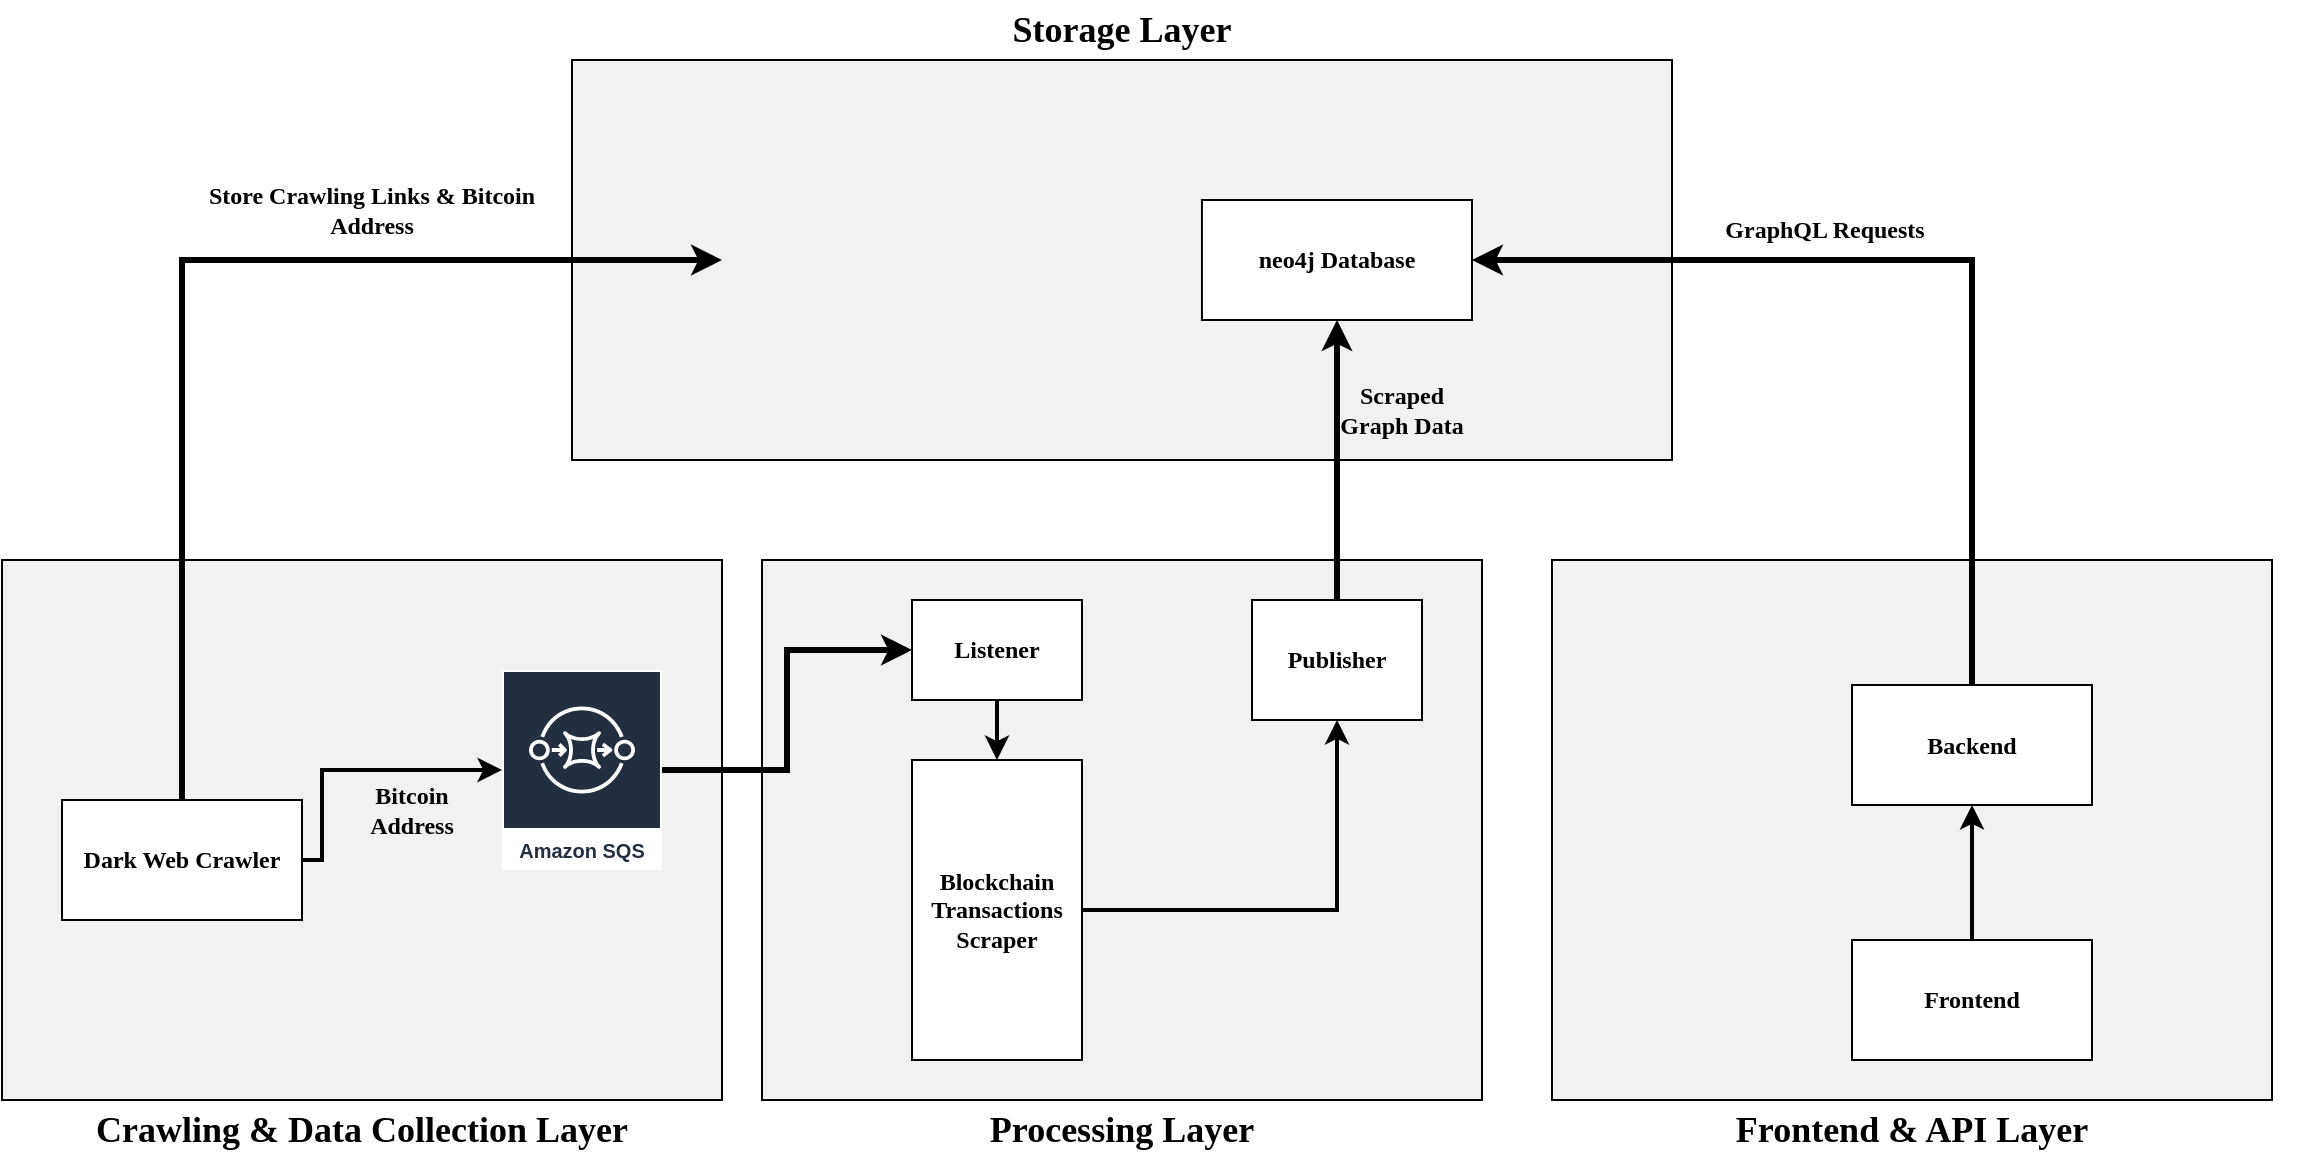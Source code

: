 <mxfile version="26.1.3">
  <diagram name="Page-1" id="LrW8u9sNGymUHOdIpnk3">
    <mxGraphModel dx="1222" dy="655" grid="1" gridSize="10" guides="1" tooltips="1" connect="1" arrows="1" fold="1" page="1" pageScale="1" pageWidth="850" pageHeight="1100" math="0" shadow="0">
      <root>
        <mxCell id="0" />
        <mxCell id="1" parent="0" />
        <mxCell id="1w_DmRib6M-p2RC0_jB8-42" value="" style="rounded=0;whiteSpace=wrap;html=1;fillColor=#F1F1F1;gradientColor=none;" parent="1" vertex="1">
          <mxGeometry x="55" y="300" width="360" height="270" as="geometry" />
        </mxCell>
        <mxCell id="1w_DmRib6M-p2RC0_jB8-7" value="" style="rounded=0;whiteSpace=wrap;html=1;fillColor=#F1F1F1;" parent="1" vertex="1">
          <mxGeometry x="435" y="300" width="360" height="270" as="geometry" />
        </mxCell>
        <mxCell id="1w_DmRib6M-p2RC0_jB8-6" style="edgeStyle=orthogonalEdgeStyle;rounded=0;orthogonalLoop=1;jettySize=auto;html=1;strokeWidth=2;" parent="1" source="1w_DmRib6M-p2RC0_jB8-1" target="1w_DmRib6M-p2RC0_jB8-5" edge="1">
          <mxGeometry relative="1" as="geometry">
            <Array as="points">
              <mxPoint x="215" y="450" />
              <mxPoint x="215" y="405" />
            </Array>
          </mxGeometry>
        </mxCell>
        <mxCell id="1w_DmRib6M-p2RC0_jB8-1" value="&lt;font data-font-src=&quot;https://fonts.googleapis.com/css?family=Montserrat&quot; face=&quot;Montserrat&quot;&gt;&lt;b&gt;Dark Web Crawler&lt;/b&gt;&lt;/font&gt;" style="rounded=0;whiteSpace=wrap;html=1;" parent="1" vertex="1">
          <mxGeometry x="85" y="420" width="120" height="60" as="geometry" />
        </mxCell>
        <mxCell id="1w_DmRib6M-p2RC0_jB8-52" style="edgeStyle=orthogonalEdgeStyle;rounded=0;orthogonalLoop=1;jettySize=auto;html=1;entryX=0;entryY=0.5;entryDx=0;entryDy=0;strokeWidth=3;" parent="1" source="1w_DmRib6M-p2RC0_jB8-5" target="1w_DmRib6M-p2RC0_jB8-8" edge="1">
          <mxGeometry relative="1" as="geometry" />
        </mxCell>
        <mxCell id="1w_DmRib6M-p2RC0_jB8-5" value="Amazon SQS" style="sketch=0;outlineConnect=0;fontColor=#232F3E;gradientColor=none;strokeColor=#ffffff;fillColor=#232F3E;dashed=0;verticalLabelPosition=middle;verticalAlign=bottom;align=center;html=1;whiteSpace=wrap;fontSize=10;fontStyle=1;spacing=3;shape=mxgraph.aws4.productIcon;prIcon=mxgraph.aws4.sqs;" parent="1" vertex="1">
          <mxGeometry x="305" y="355" width="80" height="100" as="geometry" />
        </mxCell>
        <mxCell id="TF4AyPZTtcFYo3NWEkjP-2" style="edgeStyle=orthogonalEdgeStyle;rounded=0;orthogonalLoop=1;jettySize=auto;html=1;strokeWidth=2;" edge="1" parent="1" source="1w_DmRib6M-p2RC0_jB8-8" target="1w_DmRib6M-p2RC0_jB8-9">
          <mxGeometry relative="1" as="geometry" />
        </mxCell>
        <mxCell id="1w_DmRib6M-p2RC0_jB8-8" value="&lt;b&gt;&lt;font data-font-src=&quot;https://fonts.googleapis.com/css?family=Montserrat&quot; face=&quot;Montserrat&quot;&gt;Listener&lt;/font&gt;&lt;/b&gt;" style="rounded=0;whiteSpace=wrap;html=1;" parent="1" vertex="1">
          <mxGeometry x="510" y="320" width="85" height="50" as="geometry" />
        </mxCell>
        <mxCell id="TF4AyPZTtcFYo3NWEkjP-1" style="edgeStyle=orthogonalEdgeStyle;rounded=0;orthogonalLoop=1;jettySize=auto;html=1;entryX=0.5;entryY=1;entryDx=0;entryDy=0;strokeWidth=2;" edge="1" parent="1" source="1w_DmRib6M-p2RC0_jB8-9" target="1w_DmRib6M-p2RC0_jB8-10">
          <mxGeometry relative="1" as="geometry" />
        </mxCell>
        <mxCell id="1w_DmRib6M-p2RC0_jB8-9" value="&lt;b&gt;&lt;font data-font-src=&quot;https://fonts.googleapis.com/css?family=Montserrat&quot; face=&quot;Montserrat&quot;&gt;Blockchain Transactions Scraper&lt;/font&gt;&lt;/b&gt;" style="rounded=0;whiteSpace=wrap;html=1;" parent="1" vertex="1">
          <mxGeometry x="510" y="400" width="85" height="150" as="geometry" />
        </mxCell>
        <mxCell id="1w_DmRib6M-p2RC0_jB8-10" value="&lt;font data-font-src=&quot;https://fonts.googleapis.com/css?family=Montserrat&quot; face=&quot;Montserrat&quot;&gt;&lt;b&gt;Publisher&lt;/b&gt;&lt;/font&gt;" style="rounded=0;whiteSpace=wrap;html=1;" parent="1" vertex="1">
          <mxGeometry x="680" y="320" width="85" height="60" as="geometry" />
        </mxCell>
        <mxCell id="1w_DmRib6M-p2RC0_jB8-37" value="&lt;font data-font-src=&quot;https://fonts.googleapis.com/css?family=Montserrat&quot; face=&quot;Montserrat&quot;&gt;&lt;b&gt;Bitcoin Address&lt;/b&gt;&lt;/font&gt;" style="text;html=1;align=center;verticalAlign=middle;whiteSpace=wrap;rounded=0;" parent="1" vertex="1">
          <mxGeometry x="235" y="410" width="50" height="30" as="geometry" />
        </mxCell>
        <mxCell id="1w_DmRib6M-p2RC0_jB8-43" value="&lt;font data-font-src=&quot;https://fonts.googleapis.com/css?family=Montserrat&quot; face=&quot;Montserrat&quot; style=&quot;font-size: 18px;&quot;&gt;&lt;b&gt;Crawling &amp;amp; Data Collection Layer&lt;/b&gt;&lt;/font&gt;" style="text;html=1;align=center;verticalAlign=middle;whiteSpace=wrap;rounded=0;" parent="1" vertex="1">
          <mxGeometry x="55" y="570" width="360" height="30" as="geometry" />
        </mxCell>
        <mxCell id="1w_DmRib6M-p2RC0_jB8-44" value="&lt;font data-font-src=&quot;https://fonts.googleapis.com/css?family=Montserrat&quot; face=&quot;Montserrat&quot; style=&quot;font-size: 18px;&quot;&gt;&lt;b&gt;Processing Layer&lt;/b&gt;&lt;/font&gt;" style="text;html=1;align=center;verticalAlign=middle;whiteSpace=wrap;rounded=0;" parent="1" vertex="1">
          <mxGeometry x="435" y="570" width="360" height="30" as="geometry" />
        </mxCell>
        <mxCell id="1w_DmRib6M-p2RC0_jB8-48" value="" style="group" parent="1" vertex="1" connectable="0">
          <mxGeometry x="830" y="300" width="375" height="300" as="geometry" />
        </mxCell>
        <mxCell id="1w_DmRib6M-p2RC0_jB8-49" value="" style="rounded=0;whiteSpace=wrap;html=1;fillColor=#F1F1F1;" parent="1w_DmRib6M-p2RC0_jB8-48" vertex="1">
          <mxGeometry width="360" height="270" as="geometry" />
        </mxCell>
        <mxCell id="1w_DmRib6M-p2RC0_jB8-50" value="&lt;font data-font-src=&quot;https://fonts.googleapis.com/css?family=Montserrat&quot; face=&quot;Montserrat&quot; style=&quot;font-size: 18px;&quot;&gt;&lt;b&gt;Frontend &amp;amp; API Layer&lt;/b&gt;&lt;/font&gt;" style="text;html=1;align=center;verticalAlign=middle;whiteSpace=wrap;rounded=0;" parent="1w_DmRib6M-p2RC0_jB8-48" vertex="1">
          <mxGeometry y="270" width="360" height="30" as="geometry" />
        </mxCell>
        <mxCell id="1w_DmRib6M-p2RC0_jB8-20" value="&lt;b&gt;&lt;font face=&quot;Montserrat&quot;&gt;Backend&lt;/font&gt;&lt;/b&gt;" style="rounded=0;whiteSpace=wrap;html=1;" parent="1w_DmRib6M-p2RC0_jB8-48" vertex="1">
          <mxGeometry x="150" y="62.5" width="120" height="60" as="geometry" />
        </mxCell>
        <mxCell id="TF4AyPZTtcFYo3NWEkjP-4" style="edgeStyle=orthogonalEdgeStyle;rounded=0;orthogonalLoop=1;jettySize=auto;html=1;entryX=0.5;entryY=1;entryDx=0;entryDy=0;strokeWidth=2;" edge="1" parent="1w_DmRib6M-p2RC0_jB8-48" source="1w_DmRib6M-p2RC0_jB8-21" target="1w_DmRib6M-p2RC0_jB8-20">
          <mxGeometry relative="1" as="geometry" />
        </mxCell>
        <mxCell id="1w_DmRib6M-p2RC0_jB8-21" value="&lt;font data-font-src=&quot;https://fonts.googleapis.com/css?family=Montserrat&quot; face=&quot;Montserrat&quot;&gt;&lt;b&gt;Frontend&lt;/b&gt;&lt;/font&gt;" style="whiteSpace=wrap;html=1;rounded=0;" parent="1w_DmRib6M-p2RC0_jB8-48" vertex="1">
          <mxGeometry x="150" y="190" width="120" height="60" as="geometry" />
        </mxCell>
        <mxCell id="1w_DmRib6M-p2RC0_jB8-24" value="" style="shape=image;verticalLabelPosition=bottom;verticalAlign=top;imageAspect=0;image=https://imgs.search.brave.com/nOzarZvTe-Rxqgluom51R1D6KRb0_b9_0eToc1voG6U/rs:fit:500:0:0:0/g:ce/aHR0cHM6Ly91cGxv/YWQud2lraW1lZGlh/Lm9yZy93aWtpcGVk/aWEvY29tbW9ucy9k/L2Q5L05vZGUuanNf/bG9nby5zdmc;" parent="1w_DmRib6M-p2RC0_jB8-48" vertex="1">
          <mxGeometry x="40" y="70" width="100" height="52.5" as="geometry" />
        </mxCell>
        <mxCell id="1w_DmRib6M-p2RC0_jB8-28" value="" style="shape=image;verticalLabelPosition=bottom;verticalAlign=top;imageAspect=0;image=https://imgs.search.brave.com/PZF0VvOdrqH0Expxx73IpEGdMTE1ZNNV9JQT727XKpo/rs:fit:500:0:0:0/g:ce/aHR0cHM6Ly9zdGF0/aWMtMDAuaWNvbmR1/Y2suY29tL2Fzc2V0/cy4wMC9yZWFjdC1v/cmlnaW5hbC13b3Jk/bWFyay1pY29uLTIx/MHgyNTYtd2N1aTZ0/YWwucG5n;" parent="1w_DmRib6M-p2RC0_jB8-48" vertex="1">
          <mxGeometry x="55.25" y="180" width="69.5" height="70" as="geometry" />
        </mxCell>
        <mxCell id="1w_DmRib6M-p2RC0_jB8-39" value="&lt;font data-font-src=&quot;https://fonts.googleapis.com/css?family=Montserrat&quot; face=&quot;Montserrat&quot;&gt;&lt;b&gt;GraphQL Requests&lt;/b&gt;&lt;/font&gt;" style="text;html=1;align=center;verticalAlign=middle;whiteSpace=wrap;rounded=0;" parent="1" vertex="1">
          <mxGeometry x="900" y="120" width="132.5" height="30" as="geometry" />
        </mxCell>
        <mxCell id="1w_DmRib6M-p2RC0_jB8-46" value="&lt;font data-font-src=&quot;https://fonts.googleapis.com/css?family=Montserrat&quot; face=&quot;Montserrat&quot; style=&quot;font-size: 18px;&quot;&gt;&lt;b&gt;Storage Layer&lt;/b&gt;&lt;/font&gt;" style="text;html=1;align=center;verticalAlign=middle;whiteSpace=wrap;rounded=0;" parent="1" vertex="1">
          <mxGeometry x="340" y="20" width="550" height="30" as="geometry" />
        </mxCell>
        <mxCell id="1w_DmRib6M-p2RC0_jB8-45" value="" style="rounded=0;whiteSpace=wrap;html=1;fillColor=#F1F1F1;" parent="1" vertex="1">
          <mxGeometry x="340" y="50" width="550" height="200" as="geometry" />
        </mxCell>
        <mxCell id="1w_DmRib6M-p2RC0_jB8-17" value="" style="group" parent="1" vertex="1" connectable="0">
          <mxGeometry x="606.74" y="60" width="231.53" height="120" as="geometry" />
        </mxCell>
        <mxCell id="1w_DmRib6M-p2RC0_jB8-15" value="" style="shape=image;verticalLabelPosition=bottom;verticalAlign=top;imageAspect=0;image=https://imgs.search.brave.com/48cN3rQCpHCMQ1Bc8dcGJSBe9hikqJDOhS7yyAI7tzM/rs:fit:500:0:0:0/g:ce/aHR0cHM6Ly9kaXN0/Lm5lbzRqLmNvbS93/cC1jb250ZW50L3Vw/bG9hZHMvMjAyMjA0/MDIxMDA4MDMvYXVy/YS1kYi1sb2dvLnN2/Zw;" parent="1w_DmRib6M-p2RC0_jB8-17" vertex="1">
          <mxGeometry x="9.65" width="220.35" height="45" as="geometry" />
        </mxCell>
        <mxCell id="1w_DmRib6M-p2RC0_jB8-40" value="&lt;font data-font-src=&quot;https://fonts.googleapis.com/css?family=Montserrat&quot; face=&quot;Montserrat&quot;&gt;&lt;b&gt;Scraped Graph Data&lt;/b&gt;&lt;/font&gt;" style="text;html=1;align=center;verticalAlign=middle;whiteSpace=wrap;rounded=0;" parent="1" vertex="1">
          <mxGeometry x="720" y="210" width="70" height="30" as="geometry" />
        </mxCell>
        <mxCell id="1w_DmRib6M-p2RC0_jB8-3" value="" style="shape=image;verticalLabelPosition=bottom;verticalAlign=top;imageAspect=0;image=https://imgs.search.brave.com/l4WYuasIxuFhbNXr_WoRFlcNyF1_67RuaXAqFoKDwI0/rs:fit:500:0:0:0/g:ce/aHR0cHM6Ly91cGxv/YWQud2lraW1lZGlh/Lm9yZy93aWtpcGVk/aWEvY29tbW9ucy8w/LzAwL01vbmdvZGIu/cG5n;" parent="1" vertex="1">
          <mxGeometry x="415" y="120" width="160" height="60" as="geometry" />
        </mxCell>
        <mxCell id="1w_DmRib6M-p2RC0_jB8-16" value="&lt;font data-font-src=&quot;https://fonts.googleapis.com/css?family=Montserrat&quot; face=&quot;Montserrat&quot;&gt;&lt;b&gt;neo4j Database&lt;/b&gt;&lt;/font&gt;" style="rounded=0;whiteSpace=wrap;html=1;" parent="1" vertex="1">
          <mxGeometry x="654.98" y="120" width="135.02" height="60" as="geometry" />
        </mxCell>
        <mxCell id="TF4AyPZTtcFYo3NWEkjP-5" style="edgeStyle=orthogonalEdgeStyle;rounded=0;orthogonalLoop=1;jettySize=auto;html=1;entryX=0.5;entryY=1;entryDx=0;entryDy=0;strokeWidth=3;" edge="1" parent="1" source="1w_DmRib6M-p2RC0_jB8-10" target="1w_DmRib6M-p2RC0_jB8-16">
          <mxGeometry relative="1" as="geometry" />
        </mxCell>
        <mxCell id="TF4AyPZTtcFYo3NWEkjP-7" style="edgeStyle=orthogonalEdgeStyle;rounded=0;orthogonalLoop=1;jettySize=auto;html=1;entryX=0;entryY=0.5;entryDx=0;entryDy=0;strokeWidth=3;" edge="1" parent="1" source="1w_DmRib6M-p2RC0_jB8-1" target="1w_DmRib6M-p2RC0_jB8-3">
          <mxGeometry relative="1" as="geometry">
            <Array as="points">
              <mxPoint x="145" y="150" />
            </Array>
          </mxGeometry>
        </mxCell>
        <mxCell id="1w_DmRib6M-p2RC0_jB8-55" style="edgeStyle=orthogonalEdgeStyle;rounded=0;orthogonalLoop=1;jettySize=auto;html=1;entryX=1;entryY=0.5;entryDx=0;entryDy=0;strokeWidth=3;" parent="1" source="1w_DmRib6M-p2RC0_jB8-20" target="1w_DmRib6M-p2RC0_jB8-16" edge="1">
          <mxGeometry relative="1" as="geometry">
            <mxPoint x="810" y="130" as="targetPoint" />
            <Array as="points">
              <mxPoint x="1040" y="150" />
            </Array>
          </mxGeometry>
        </mxCell>
        <mxCell id="TF4AyPZTtcFYo3NWEkjP-9" value="&lt;font data-font-src=&quot;https://fonts.googleapis.com/css?family=Montserrat&quot; face=&quot;Montserrat&quot;&gt;&lt;b&gt;Store Crawling Links &amp;amp; Bitcoin Address&lt;/b&gt;&lt;/font&gt;" style="text;html=1;align=center;verticalAlign=middle;whiteSpace=wrap;rounded=0;" vertex="1" parent="1">
          <mxGeometry x="150" y="110" width="180" height="30" as="geometry" />
        </mxCell>
      </root>
    </mxGraphModel>
  </diagram>
</mxfile>

